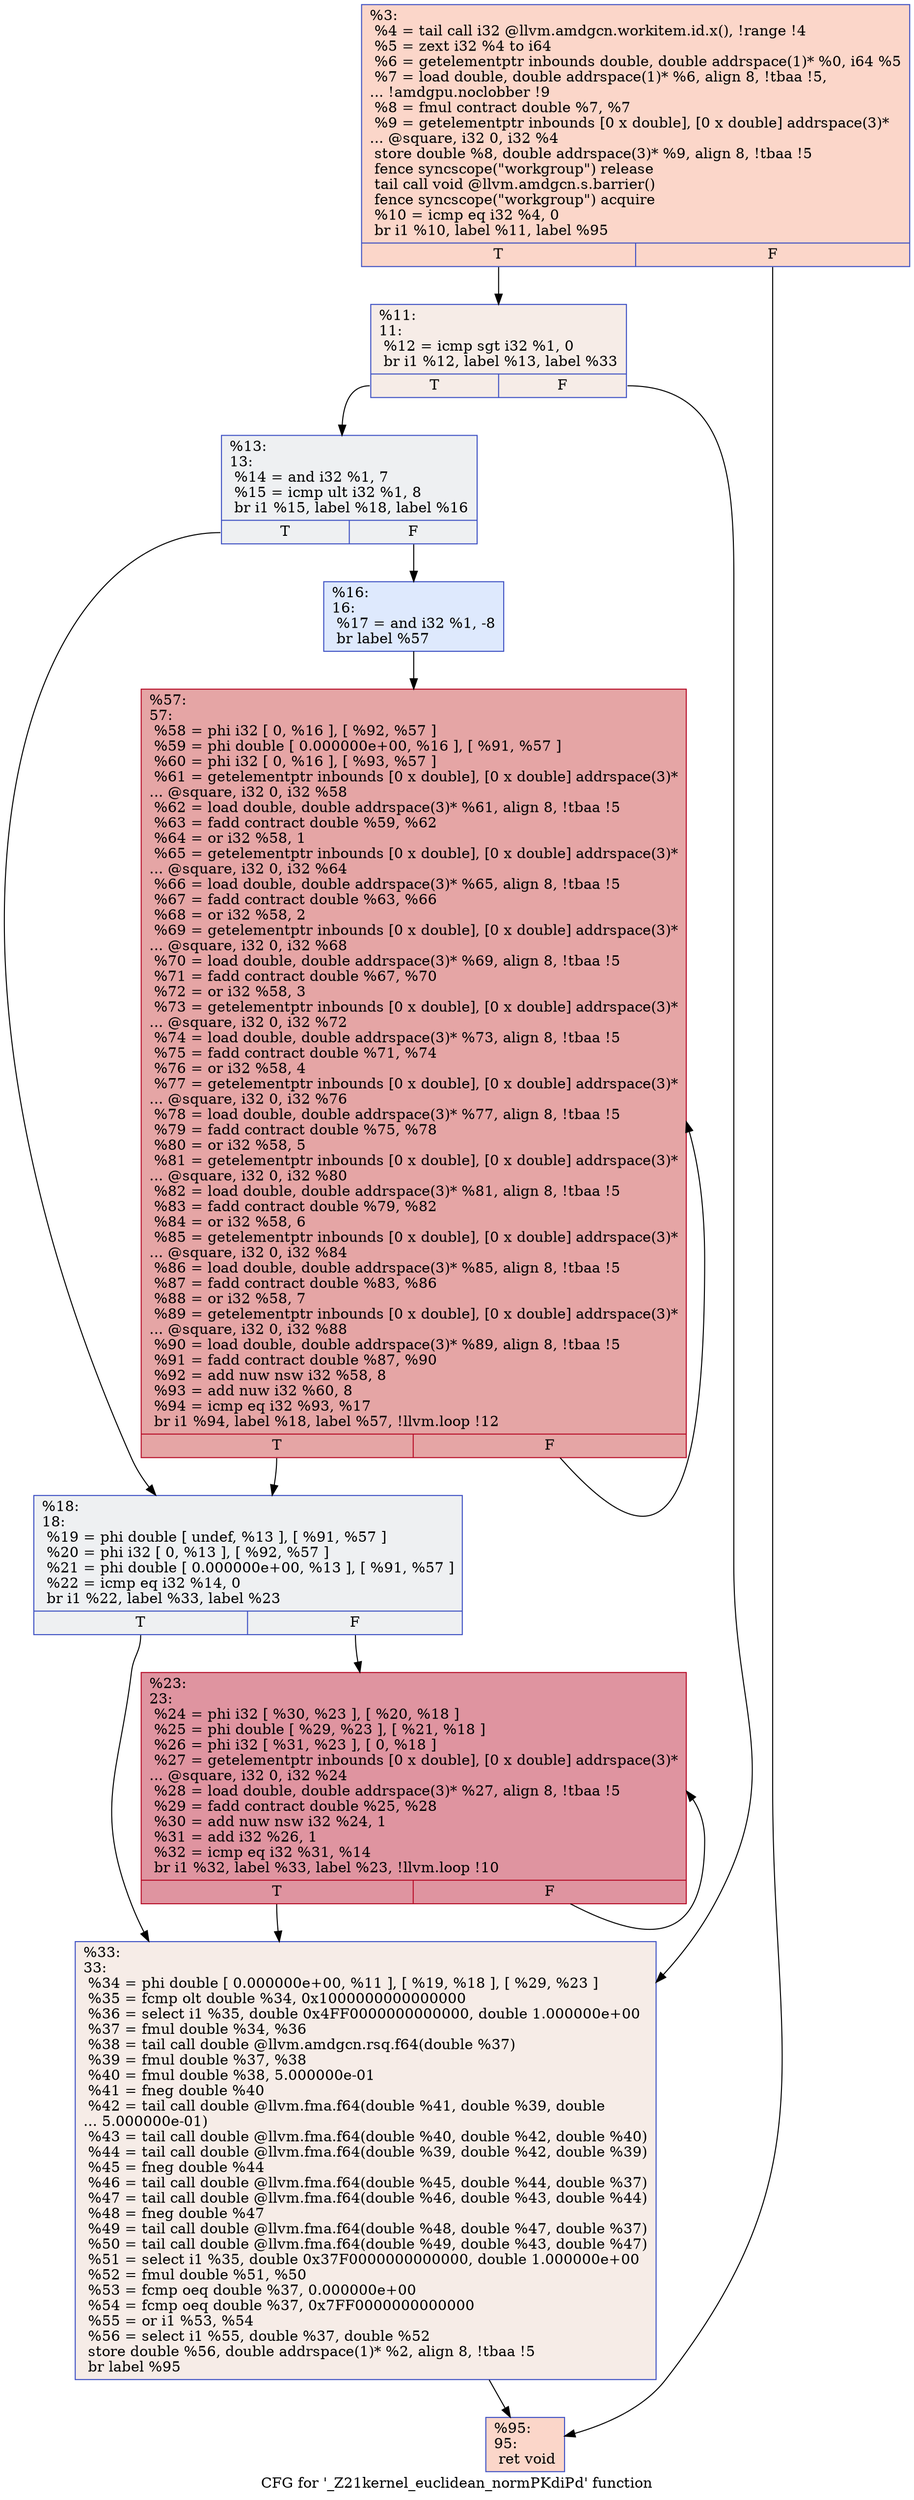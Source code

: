 digraph "CFG for '_Z21kernel_euclidean_normPKdiPd' function" {
	label="CFG for '_Z21kernel_euclidean_normPKdiPd' function";

	Node0x49c5950 [shape=record,color="#3d50c3ff", style=filled, fillcolor="#f6a38570",label="{%3:\l  %4 = tail call i32 @llvm.amdgcn.workitem.id.x(), !range !4\l  %5 = zext i32 %4 to i64\l  %6 = getelementptr inbounds double, double addrspace(1)* %0, i64 %5\l  %7 = load double, double addrspace(1)* %6, align 8, !tbaa !5,\l... !amdgpu.noclobber !9\l  %8 = fmul contract double %7, %7\l  %9 = getelementptr inbounds [0 x double], [0 x double] addrspace(3)*\l... @square, i32 0, i32 %4\l  store double %8, double addrspace(3)* %9, align 8, !tbaa !5\l  fence syncscope(\"workgroup\") release\l  tail call void @llvm.amdgcn.s.barrier()\l  fence syncscope(\"workgroup\") acquire\l  %10 = icmp eq i32 %4, 0\l  br i1 %10, label %11, label %95\l|{<s0>T|<s1>F}}"];
	Node0x49c5950:s0 -> Node0x49c7d80;
	Node0x49c5950:s1 -> Node0x49c7e10;
	Node0x49c7d80 [shape=record,color="#3d50c3ff", style=filled, fillcolor="#ead5c970",label="{%11:\l11:                                               \l  %12 = icmp sgt i32 %1, 0\l  br i1 %12, label %13, label %33\l|{<s0>T|<s1>F}}"];
	Node0x49c7d80:s0 -> Node0x49c7fe0;
	Node0x49c7d80:s1 -> Node0x49c8030;
	Node0x49c7fe0 [shape=record,color="#3d50c3ff", style=filled, fillcolor="#d9dce170",label="{%13:\l13:                                               \l  %14 = and i32 %1, 7\l  %15 = icmp ult i32 %1, 8\l  br i1 %15, label %18, label %16\l|{<s0>T|<s1>F}}"];
	Node0x49c7fe0:s0 -> Node0x49c82c0;
	Node0x49c7fe0:s1 -> Node0x49c8310;
	Node0x49c8310 [shape=record,color="#3d50c3ff", style=filled, fillcolor="#b5cdfa70",label="{%16:\l16:                                               \l  %17 = and i32 %1, -8\l  br label %57\l}"];
	Node0x49c8310 -> Node0x49c6c70;
	Node0x49c82c0 [shape=record,color="#3d50c3ff", style=filled, fillcolor="#d9dce170",label="{%18:\l18:                                               \l  %19 = phi double [ undef, %13 ], [ %91, %57 ]\l  %20 = phi i32 [ 0, %13 ], [ %92, %57 ]\l  %21 = phi double [ 0.000000e+00, %13 ], [ %91, %57 ]\l  %22 = icmp eq i32 %14, 0\l  br i1 %22, label %33, label %23\l|{<s0>T|<s1>F}}"];
	Node0x49c82c0:s0 -> Node0x49c8030;
	Node0x49c82c0:s1 -> Node0x49c9810;
	Node0x49c9810 [shape=record,color="#b70d28ff", style=filled, fillcolor="#b70d2870",label="{%23:\l23:                                               \l  %24 = phi i32 [ %30, %23 ], [ %20, %18 ]\l  %25 = phi double [ %29, %23 ], [ %21, %18 ]\l  %26 = phi i32 [ %31, %23 ], [ 0, %18 ]\l  %27 = getelementptr inbounds [0 x double], [0 x double] addrspace(3)*\l... @square, i32 0, i32 %24\l  %28 = load double, double addrspace(3)* %27, align 8, !tbaa !5\l  %29 = fadd contract double %25, %28\l  %30 = add nuw nsw i32 %24, 1\l  %31 = add i32 %26, 1\l  %32 = icmp eq i32 %31, %14\l  br i1 %32, label %33, label %23, !llvm.loop !10\l|{<s0>T|<s1>F}}"];
	Node0x49c9810:s0 -> Node0x49c8030;
	Node0x49c9810:s1 -> Node0x49c9810;
	Node0x49c8030 [shape=record,color="#3d50c3ff", style=filled, fillcolor="#ead5c970",label="{%33:\l33:                                               \l  %34 = phi double [ 0.000000e+00, %11 ], [ %19, %18 ], [ %29, %23 ]\l  %35 = fcmp olt double %34, 0x1000000000000000\l  %36 = select i1 %35, double 0x4FF0000000000000, double 1.000000e+00\l  %37 = fmul double %34, %36\l  %38 = tail call double @llvm.amdgcn.rsq.f64(double %37)\l  %39 = fmul double %37, %38\l  %40 = fmul double %38, 5.000000e-01\l  %41 = fneg double %40\l  %42 = tail call double @llvm.fma.f64(double %41, double %39, double\l... 5.000000e-01)\l  %43 = tail call double @llvm.fma.f64(double %40, double %42, double %40)\l  %44 = tail call double @llvm.fma.f64(double %39, double %42, double %39)\l  %45 = fneg double %44\l  %46 = tail call double @llvm.fma.f64(double %45, double %44, double %37)\l  %47 = tail call double @llvm.fma.f64(double %46, double %43, double %44)\l  %48 = fneg double %47\l  %49 = tail call double @llvm.fma.f64(double %48, double %47, double %37)\l  %50 = tail call double @llvm.fma.f64(double %49, double %43, double %47)\l  %51 = select i1 %35, double 0x37F0000000000000, double 1.000000e+00\l  %52 = fmul double %51, %50\l  %53 = fcmp oeq double %37, 0.000000e+00\l  %54 = fcmp oeq double %37, 0x7FF0000000000000\l  %55 = or i1 %53, %54\l  %56 = select i1 %55, double %37, double %52\l  store double %56, double addrspace(1)* %2, align 8, !tbaa !5\l  br label %95\l}"];
	Node0x49c8030 -> Node0x49c7e10;
	Node0x49c6c70 [shape=record,color="#b70d28ff", style=filled, fillcolor="#c5333470",label="{%57:\l57:                                               \l  %58 = phi i32 [ 0, %16 ], [ %92, %57 ]\l  %59 = phi double [ 0.000000e+00, %16 ], [ %91, %57 ]\l  %60 = phi i32 [ 0, %16 ], [ %93, %57 ]\l  %61 = getelementptr inbounds [0 x double], [0 x double] addrspace(3)*\l... @square, i32 0, i32 %58\l  %62 = load double, double addrspace(3)* %61, align 8, !tbaa !5\l  %63 = fadd contract double %59, %62\l  %64 = or i32 %58, 1\l  %65 = getelementptr inbounds [0 x double], [0 x double] addrspace(3)*\l... @square, i32 0, i32 %64\l  %66 = load double, double addrspace(3)* %65, align 8, !tbaa !5\l  %67 = fadd contract double %63, %66\l  %68 = or i32 %58, 2\l  %69 = getelementptr inbounds [0 x double], [0 x double] addrspace(3)*\l... @square, i32 0, i32 %68\l  %70 = load double, double addrspace(3)* %69, align 8, !tbaa !5\l  %71 = fadd contract double %67, %70\l  %72 = or i32 %58, 3\l  %73 = getelementptr inbounds [0 x double], [0 x double] addrspace(3)*\l... @square, i32 0, i32 %72\l  %74 = load double, double addrspace(3)* %73, align 8, !tbaa !5\l  %75 = fadd contract double %71, %74\l  %76 = or i32 %58, 4\l  %77 = getelementptr inbounds [0 x double], [0 x double] addrspace(3)*\l... @square, i32 0, i32 %76\l  %78 = load double, double addrspace(3)* %77, align 8, !tbaa !5\l  %79 = fadd contract double %75, %78\l  %80 = or i32 %58, 5\l  %81 = getelementptr inbounds [0 x double], [0 x double] addrspace(3)*\l... @square, i32 0, i32 %80\l  %82 = load double, double addrspace(3)* %81, align 8, !tbaa !5\l  %83 = fadd contract double %79, %82\l  %84 = or i32 %58, 6\l  %85 = getelementptr inbounds [0 x double], [0 x double] addrspace(3)*\l... @square, i32 0, i32 %84\l  %86 = load double, double addrspace(3)* %85, align 8, !tbaa !5\l  %87 = fadd contract double %83, %86\l  %88 = or i32 %58, 7\l  %89 = getelementptr inbounds [0 x double], [0 x double] addrspace(3)*\l... @square, i32 0, i32 %88\l  %90 = load double, double addrspace(3)* %89, align 8, !tbaa !5\l  %91 = fadd contract double %87, %90\l  %92 = add nuw nsw i32 %58, 8\l  %93 = add nuw i32 %60, 8\l  %94 = icmp eq i32 %93, %17\l  br i1 %94, label %18, label %57, !llvm.loop !12\l|{<s0>T|<s1>F}}"];
	Node0x49c6c70:s0 -> Node0x49c82c0;
	Node0x49c6c70:s1 -> Node0x49c6c70;
	Node0x49c7e10 [shape=record,color="#3d50c3ff", style=filled, fillcolor="#f6a38570",label="{%95:\l95:                                               \l  ret void\l}"];
}
